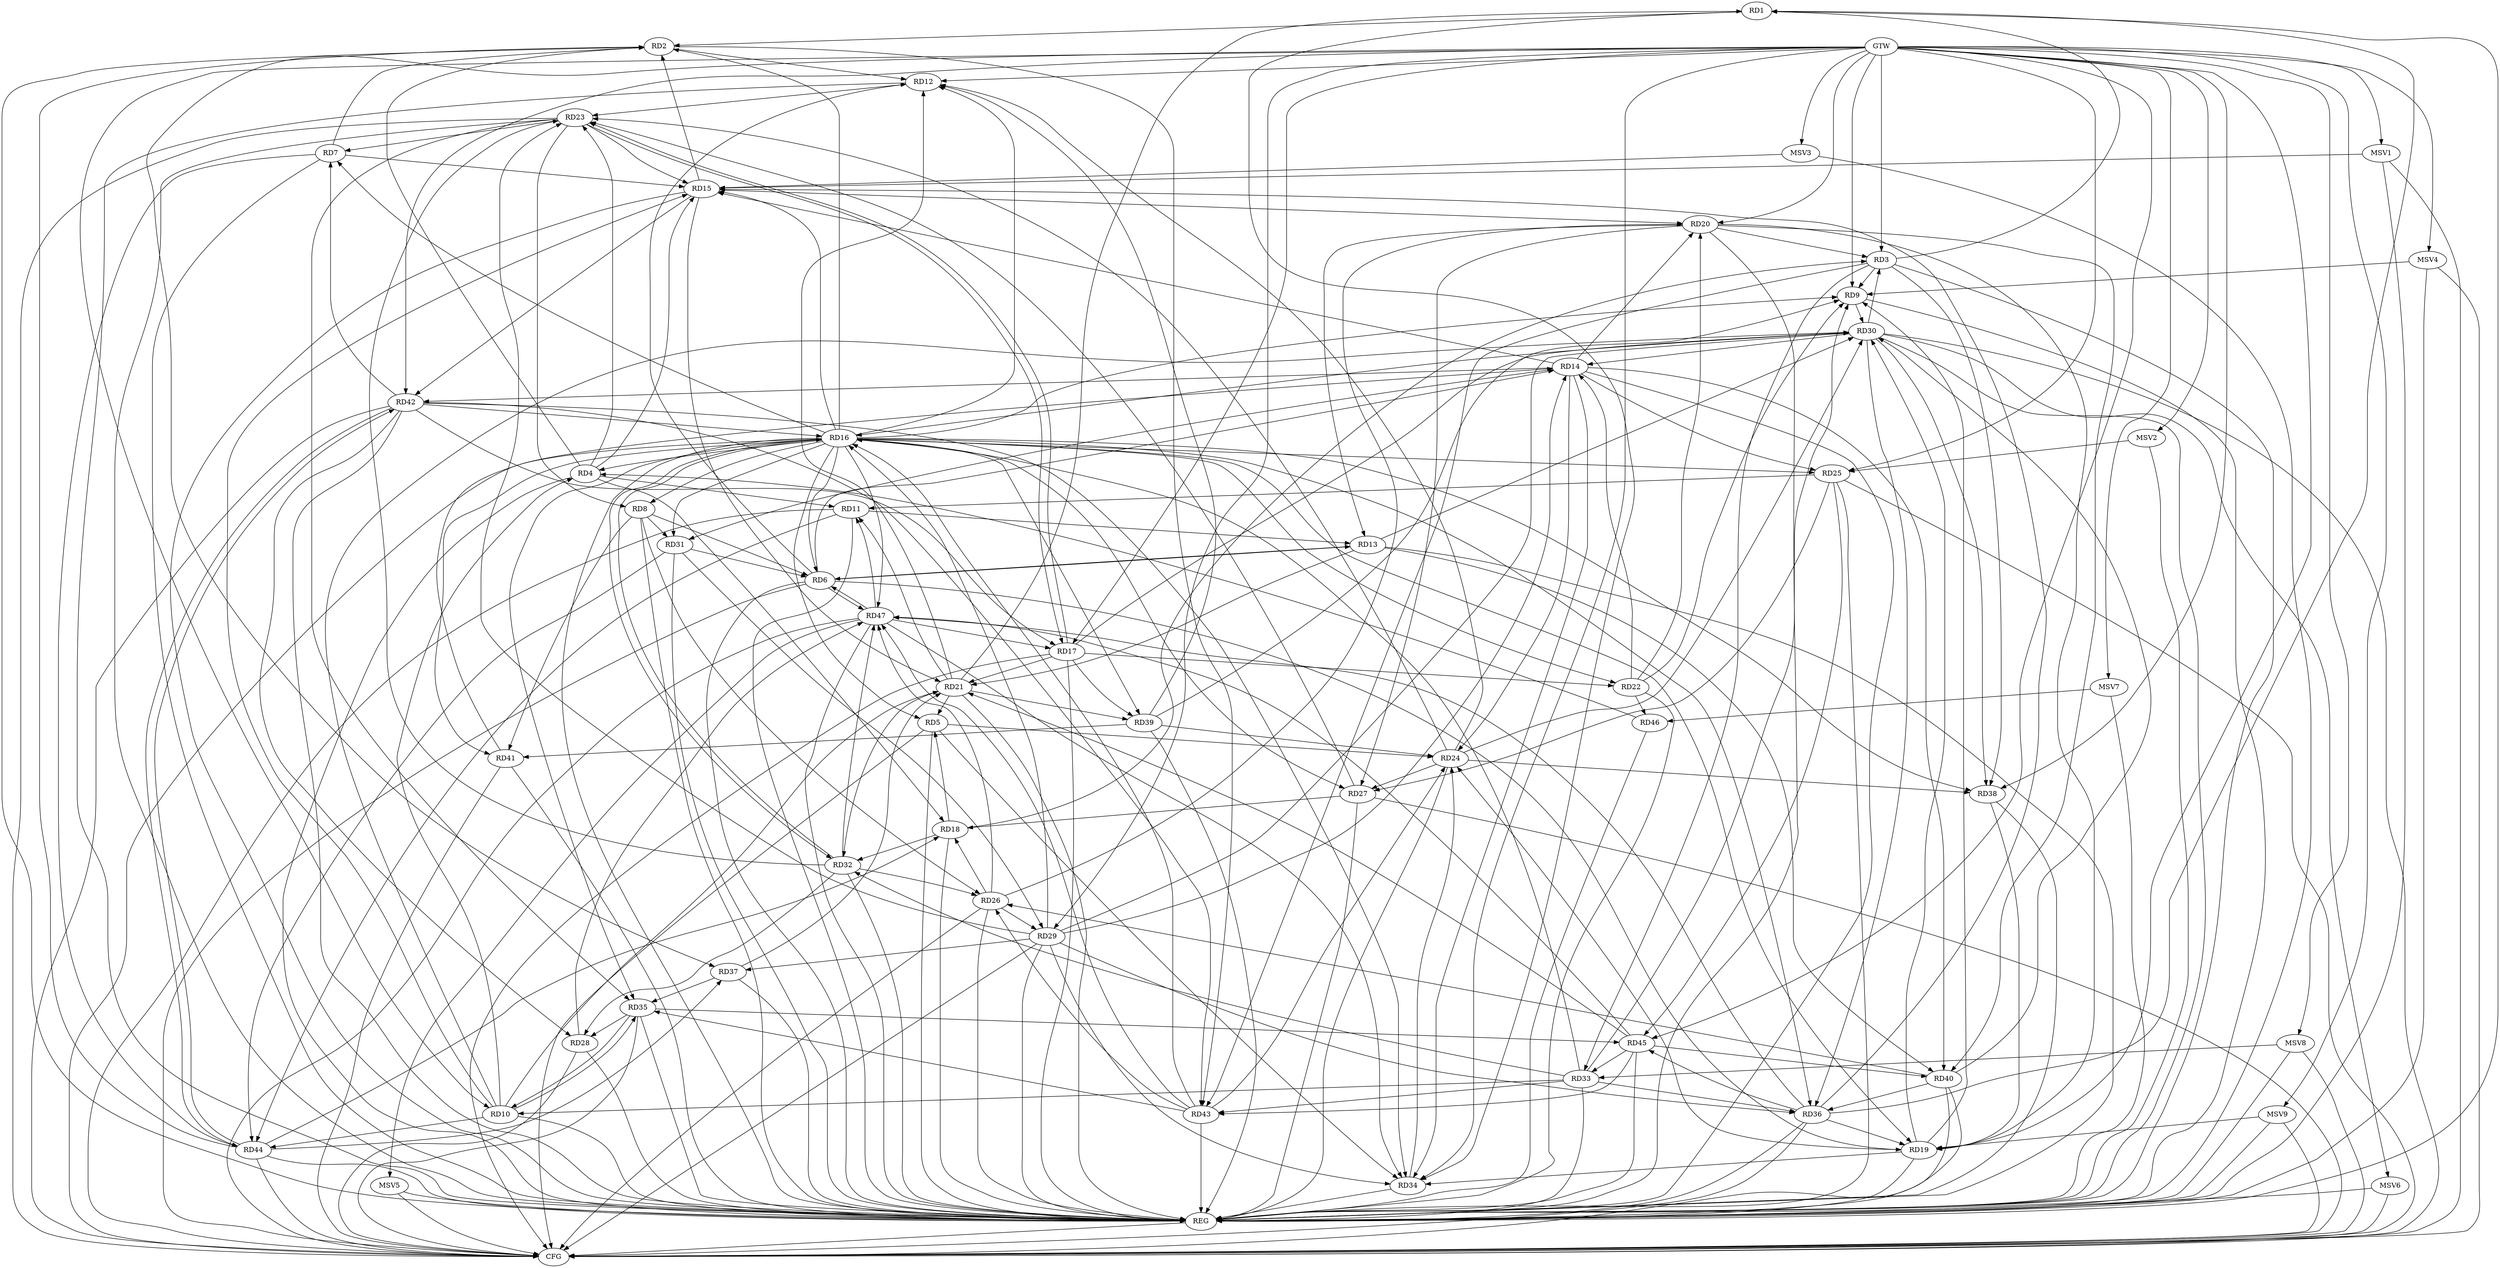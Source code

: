 strict digraph G {
  RD1 [ label="RD1" ];
  RD2 [ label="RD2" ];
  RD3 [ label="RD3" ];
  RD4 [ label="RD4" ];
  RD5 [ label="RD5" ];
  RD6 [ label="RD6" ];
  RD7 [ label="RD7" ];
  RD8 [ label="RD8" ];
  RD9 [ label="RD9" ];
  RD10 [ label="RD10" ];
  RD11 [ label="RD11" ];
  RD12 [ label="RD12" ];
  RD13 [ label="RD13" ];
  RD14 [ label="RD14" ];
  RD15 [ label="RD15" ];
  RD16 [ label="RD16" ];
  RD17 [ label="RD17" ];
  RD18 [ label="RD18" ];
  RD19 [ label="RD19" ];
  RD20 [ label="RD20" ];
  RD21 [ label="RD21" ];
  RD22 [ label="RD22" ];
  RD23 [ label="RD23" ];
  RD24 [ label="RD24" ];
  RD25 [ label="RD25" ];
  RD26 [ label="RD26" ];
  RD27 [ label="RD27" ];
  RD28 [ label="RD28" ];
  RD29 [ label="RD29" ];
  RD30 [ label="RD30" ];
  RD31 [ label="RD31" ];
  RD32 [ label="RD32" ];
  RD33 [ label="RD33" ];
  RD34 [ label="RD34" ];
  RD35 [ label="RD35" ];
  RD36 [ label="RD36" ];
  RD37 [ label="RD37" ];
  RD38 [ label="RD38" ];
  RD39 [ label="RD39" ];
  RD40 [ label="RD40" ];
  RD41 [ label="RD41" ];
  RD42 [ label="RD42" ];
  RD43 [ label="RD43" ];
  RD44 [ label="RD44" ];
  RD45 [ label="RD45" ];
  RD46 [ label="RD46" ];
  RD47 [ label="RD47" ];
  GTW [ label="GTW" ];
  REG [ label="REG" ];
  CFG [ label="CFG" ];
  MSV1 [ label="MSV1" ];
  MSV2 [ label="MSV2" ];
  MSV3 [ label="MSV3" ];
  MSV4 [ label="MSV4" ];
  MSV5 [ label="MSV5" ];
  MSV6 [ label="MSV6" ];
  MSV7 [ label="MSV7" ];
  MSV8 [ label="MSV8" ];
  MSV9 [ label="MSV9" ];
  RD1 -> RD2;
  RD3 -> RD1;
  RD21 -> RD1;
  RD1 -> RD34;
  RD36 -> RD1;
  RD4 -> RD2;
  RD7 -> RD2;
  RD2 -> RD12;
  RD15 -> RD2;
  RD16 -> RD2;
  RD2 -> RD43;
  RD44 -> RD2;
  RD3 -> RD9;
  RD18 -> RD3;
  RD20 -> RD3;
  RD30 -> RD3;
  RD3 -> RD33;
  RD3 -> RD38;
  RD3 -> RD43;
  RD10 -> RD4;
  RD4 -> RD11;
  RD4 -> RD15;
  RD16 -> RD4;
  RD4 -> RD18;
  RD4 -> RD23;
  RD46 -> RD4;
  RD16 -> RD5;
  RD18 -> RD5;
  RD21 -> RD5;
  RD5 -> RD24;
  RD5 -> RD34;
  RD8 -> RD6;
  RD6 -> RD12;
  RD6 -> RD13;
  RD13 -> RD6;
  RD6 -> RD14;
  RD16 -> RD6;
  RD6 -> RD19;
  RD31 -> RD6;
  RD6 -> RD47;
  RD47 -> RD6;
  RD7 -> RD15;
  RD16 -> RD7;
  RD23 -> RD7;
  RD42 -> RD7;
  RD7 -> RD44;
  RD23 -> RD8;
  RD8 -> RD26;
  RD8 -> RD31;
  RD8 -> RD41;
  RD19 -> RD9;
  RD22 -> RD9;
  RD9 -> RD30;
  RD33 -> RD9;
  RD39 -> RD9;
  RD10 -> RD15;
  RD10 -> RD21;
  RD10 -> RD30;
  RD33 -> RD10;
  RD10 -> RD35;
  RD35 -> RD10;
  RD10 -> RD44;
  RD11 -> RD13;
  RD21 -> RD11;
  RD25 -> RD11;
  RD11 -> RD44;
  RD47 -> RD11;
  RD16 -> RD12;
  RD21 -> RD12;
  RD12 -> RD23;
  RD24 -> RD12;
  RD39 -> RD12;
  RD20 -> RD13;
  RD13 -> RD21;
  RD13 -> RD30;
  RD13 -> RD40;
  RD14 -> RD15;
  RD14 -> RD20;
  RD22 -> RD14;
  RD14 -> RD24;
  RD14 -> RD25;
  RD29 -> RD14;
  RD30 -> RD14;
  RD14 -> RD31;
  RD14 -> RD34;
  RD14 -> RD40;
  RD41 -> RD14;
  RD14 -> RD42;
  RD15 -> RD20;
  RD15 -> RD21;
  RD23 -> RD15;
  RD36 -> RD15;
  RD15 -> RD42;
  RD16 -> RD19;
  RD29 -> RD16;
  RD30 -> RD16;
  RD32 -> RD16;
  RD33 -> RD16;
  RD16 -> RD36;
  RD16 -> RD38;
  RD42 -> RD16;
  RD43 -> RD16;
  RD16 -> RD47;
  RD17 -> RD21;
  RD17 -> RD22;
  RD17 -> RD23;
  RD23 -> RD17;
  RD17 -> RD30;
  RD17 -> RD39;
  RD42 -> RD17;
  RD47 -> RD17;
  RD26 -> RD18;
  RD27 -> RD18;
  RD18 -> RD32;
  RD44 -> RD18;
  RD20 -> RD19;
  RD19 -> RD24;
  RD19 -> RD30;
  RD19 -> RD34;
  RD36 -> RD19;
  RD38 -> RD19;
  RD22 -> RD20;
  RD26 -> RD20;
  RD20 -> RD27;
  RD20 -> RD40;
  RD21 -> RD32;
  RD37 -> RD21;
  RD21 -> RD39;
  RD45 -> RD21;
  RD22 -> RD46;
  RD24 -> RD23;
  RD27 -> RD23;
  RD29 -> RD23;
  RD32 -> RD23;
  RD23 -> RD35;
  RD24 -> RD27;
  RD24 -> RD30;
  RD34 -> RD24;
  RD24 -> RD38;
  RD39 -> RD24;
  RD43 -> RD24;
  RD25 -> RD27;
  RD25 -> RD45;
  RD26 -> RD29;
  RD32 -> RD26;
  RD40 -> RD26;
  RD43 -> RD26;
  RD26 -> RD47;
  RD32 -> RD28;
  RD35 -> RD28;
  RD42 -> RD28;
  RD28 -> RD47;
  RD29 -> RD30;
  RD31 -> RD29;
  RD29 -> RD34;
  RD29 -> RD36;
  RD29 -> RD37;
  RD30 -> RD36;
  RD30 -> RD38;
  RD40 -> RD30;
  RD31 -> RD44;
  RD33 -> RD32;
  RD32 -> RD47;
  RD33 -> RD36;
  RD33 -> RD43;
  RD45 -> RD33;
  RD42 -> RD34;
  RD47 -> RD34;
  RD37 -> RD35;
  RD43 -> RD35;
  RD35 -> RD45;
  RD40 -> RD36;
  RD36 -> RD45;
  RD36 -> RD47;
  RD44 -> RD37;
  RD39 -> RD41;
  RD45 -> RD40;
  RD42 -> RD43;
  RD42 -> RD44;
  RD44 -> RD42;
  RD45 -> RD43;
  RD43 -> RD47;
  RD45 -> RD47;
  GTW -> RD25;
  GTW -> RD10;
  GTW -> RD29;
  GTW -> RD3;
  GTW -> RD19;
  GTW -> RD9;
  GTW -> RD17;
  GTW -> RD20;
  GTW -> RD38;
  GTW -> RD12;
  GTW -> RD37;
  GTW -> RD42;
  GTW -> RD45;
  GTW -> RD34;
  RD1 -> REG;
  RD2 -> REG;
  RD3 -> REG;
  RD4 -> REG;
  RD5 -> REG;
  RD6 -> REG;
  RD7 -> REG;
  RD8 -> REG;
  RD9 -> REG;
  RD10 -> REG;
  RD11 -> REG;
  RD12 -> REG;
  RD13 -> REG;
  RD14 -> REG;
  RD15 -> REG;
  RD16 -> REG;
  RD17 -> REG;
  RD18 -> REG;
  RD19 -> REG;
  RD20 -> REG;
  RD21 -> REG;
  RD22 -> REG;
  RD23 -> REG;
  RD24 -> REG;
  RD25 -> REG;
  RD26 -> REG;
  RD27 -> REG;
  RD28 -> REG;
  RD29 -> REG;
  RD30 -> REG;
  RD31 -> REG;
  RD32 -> REG;
  RD33 -> REG;
  RD34 -> REG;
  RD35 -> REG;
  RD36 -> REG;
  RD37 -> REG;
  RD38 -> REG;
  RD39 -> REG;
  RD40 -> REG;
  RD41 -> REG;
  RD42 -> REG;
  RD43 -> REG;
  RD44 -> REG;
  RD45 -> REG;
  RD46 -> REG;
  RD47 -> REG;
  RD6 -> CFG;
  RD29 -> CFG;
  RD42 -> CFG;
  RD17 -> CFG;
  RD41 -> CFG;
  RD36 -> CFG;
  RD5 -> CFG;
  RD26 -> CFG;
  RD11 -> CFG;
  RD27 -> CFG;
  RD28 -> CFG;
  RD23 -> CFG;
  RD35 -> CFG;
  RD30 -> CFG;
  RD47 -> CFG;
  RD25 -> CFG;
  RD44 -> CFG;
  RD40 -> CFG;
  REG -> CFG;
  RD16 -> CFG;
  RD16 -> RD15;
  RD16 -> RD25;
  RD16 -> RD39;
  RD16 -> RD35;
  RD16 -> RD8;
  RD16 -> RD22;
  RD16 -> RD9;
  RD16 -> RD41;
  RD16 -> RD32;
  RD16 -> RD27;
  RD16 -> RD31;
  MSV1 -> RD15;
  GTW -> MSV1;
  MSV1 -> REG;
  MSV1 -> CFG;
  MSV2 -> RD25;
  GTW -> MSV2;
  MSV2 -> REG;
  MSV3 -> RD15;
  GTW -> MSV3;
  MSV3 -> REG;
  MSV4 -> RD9;
  GTW -> MSV4;
  MSV4 -> REG;
  MSV4 -> CFG;
  RD47 -> MSV5;
  MSV5 -> REG;
  MSV5 -> CFG;
  RD30 -> MSV6;
  MSV6 -> REG;
  MSV6 -> CFG;
  MSV7 -> RD46;
  GTW -> MSV7;
  MSV7 -> REG;
  MSV8 -> RD33;
  GTW -> MSV8;
  MSV8 -> REG;
  MSV8 -> CFG;
  MSV9 -> RD19;
  GTW -> MSV9;
  MSV9 -> REG;
  MSV9 -> CFG;
}

